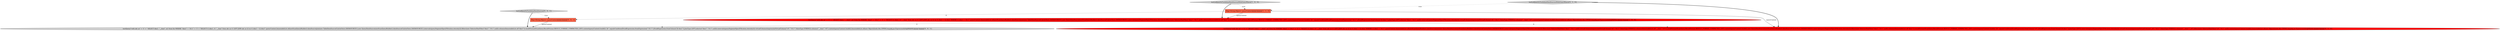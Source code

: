 digraph {
5 [style = filled, label = "Map<String,Object> queryContext@@@2@@@['0', '0', '1']", fillcolor = tomato, shape = box image = "AAA0AAABBB3BBB"];
3 [style = filled, label = "testQuery(\"with abc as\" + \"(\" + \" SELECT dim1, \"__time\", m1 from foo WHERE \"dim1\" = '10.1'\" + \")\" + \"SELECT t1.dim1, t1.\"__time\" from abc as t1 LEFT JOIN abc as t2 on t1.dim1 = t2.dim1 WHERE t1.dim1 = '10.1'\",queryContext,ImmutableList.of(newScanQueryBuilder().dataSource(join(new QueryDataSource(newScanQueryBuilder().dataSource(CalciteTests.DATASOURCE1).intervals(querySegmentSpec(Filtration.eternity())).filters(new SelectorDimFilter(\"dim1\",\"10.1\",null)).virtualColumns(expressionVirtualColumn(\"v0\",\"'10.1'\",ValueType.STRING)).columns(ImmutableList.of(\"__time\",\"v0\")).resultFormat(ScanQuery.ResultFormat.RESULT_FORMAT_COMPACTED_LIST).context(queryContext).build()),new QueryDataSource(newScanQueryBuilder().dataSource(CalciteTests.DATASOURCE1).intervals(querySegmentSpec(Filtration.eternity())).filters(new SelectorDimFilter(\"dim1\",\"10.1\",null)).columns(ImmutableList.of(\"dim1\")).resultFormat(ScanQuery.ResultFormat.RESULT_FORMAT_COMPACTED_LIST).context(queryContext).build()),\"j0.\",equalsCondition(DruidExpression.fromColumn(\"v0\"),DruidExpression.fromColumn(\"j0.dim1\")),JoinType.LEFT)).intervals(querySegmentSpec(Filtration.eternity())).virtualColumns(expressionVirtualColumn(\"_v0\",\"'10.1'\",ValueType.STRING)).columns(\"__time\",\"_v0\").filters(new SelectorDimFilter(\"v0\",\"10.1\",null)).context(queryContext).build()),ImmutableList.of(new Object((((edu.fdu.CPPDG.tinypdg.pe.ExpressionInfo@8fda8a))@@@3@@@['0', '1', '0']", fillcolor = red, shape = ellipse image = "AAA1AAABBB2BBB"];
6 [style = filled, label = "testLeftJoinOnTwoInlineDataSources['0', '0', '1']", fillcolor = lightgray, shape = diamond image = "AAA0AAABBB3BBB"];
2 [style = filled, label = "Map<String,Object> queryContext@@@2@@@['1', '1', '0']", fillcolor = tomato, shape = box image = "AAA0AAABBB1BBB"];
0 [style = filled, label = "testQuery(\"with abc as\" + \"(\" + \" SELECT dim1, \"__time\", m1 from foo WHERE \"dim1\" = '10.1'\" + \")\" + \"SELECT t1.dim1, t1.\"__time\" from abc as t1 LEFT JOIN abc as t2 on t1.dim1 = t2.dim1 WHERE t1.dim1 = '10.1'\",queryContext,ImmutableList.of(newScanQueryBuilder().dataSource(join(new TableDataSource(CalciteTests.DATASOURCE1),new QueryDataSource(newScanQueryBuilder().dataSource(CalciteTests.DATASOURCE1).intervals(querySegmentSpec(Filtration.eternity())).filters(new SelectorDimFilter(\"dim1\",\"10.1\",null)).columns(ImmutableList.of(\"dim1\")).resultFormat(ScanQuery.ResultFormat.RESULT_FORMAT_COMPACTED_LIST).context(queryContext).build()),\"j0.\",equalsCondition(DruidExpression.fromExpression(\"'10.1'\"),DruidExpression.fromColumn(\"j0.dim1\")),JoinType.LEFT,selector(\"dim1\",\"10.1\",null))).intervals(querySegmentSpec(Filtration.eternity())).virtualColumns(expressionVirtualColumn(\"v0\",\"'10.1'\",ValueType.STRING)).columns(\"__time\",\"v0\").context(queryContext).build()),ImmutableList.of(new Object((((edu.fdu.CPPDG.tinypdg.pe.ExpressionInfo@8fd9de))@@@3@@@['1', '0', '0']", fillcolor = red, shape = ellipse image = "AAA1AAABBB1BBB"];
4 [style = filled, label = "testLeftJoinOnTwoInlineDataSourcesWithOuterWhere['0', '1', '0']", fillcolor = lightgray, shape = diamond image = "AAA0AAABBB2BBB"];
7 [style = filled, label = "testQuery(\"with abc as\" + \"(\" + \" SELECT dim1, \"__time\", m1 from foo WHERE \"dim1\" = '10.1'\" + \")\" + \"SELECT t1.dim1, t1.\"__time\" from abc as t1 LEFT JOIN abc as t2 on t1.dim1 = t2.dim1\",queryContext,ImmutableList.of(newScanQueryBuilder().dataSource(join(new TableDataSource(CalciteTests.DATASOURCE1),new QueryDataSource(newScanQueryBuilder().dataSource(CalciteTests.DATASOURCE1).intervals(querySegmentSpec(Filtration.eternity())).filters(new SelectorDimFilter(\"dim1\",\"10.1\",null)).columns(ImmutableList.of(\"dim1\")).resultFormat(ScanQuery.ResultFormat.RESULT_FORMAT_COMPACTED_LIST).context(queryContext).build()),\"j0.\",equalsCondition(DruidExpression.fromExpression(\"'10.1'\"),DruidExpression.fromColumn(\"j0.dim1\")),JoinType.LEFT,selector(\"dim1\",\"10.1\",null))).intervals(querySegmentSpec(Filtration.eternity())).virtualColumns(expressionVirtualColumn(\"v0\",\"'10.1'\",ValueType.STRING)).columns(\"__time\",\"v0\").context(queryContext).build()),ImmutableList.of(new Object((((edu.fdu.CPPDG.tinypdg.pe.ExpressionInfo@8fdb06))@@@3@@@['0', '0', '1']", fillcolor = lightgray, shape = ellipse image = "AAA0AAABBB3BBB"];
1 [style = filled, label = "testLeftJoinOnTwoInlineDataSourcesWithOuterWhere['1', '0', '0']", fillcolor = lightgray, shape = diamond image = "AAA0AAABBB1BBB"];
4->3 [style = bold, label=""];
2->5 [style = dashed, label="0"];
6->5 [style = dotted, label="true"];
2->3 [style = solid, label="queryContext"];
1->0 [style = bold, label=""];
0->3 [style = dashed, label="0"];
1->2 [style = dotted, label="true"];
2->0 [style = solid, label="queryContext"];
6->7 [style = bold, label=""];
0->7 [style = dashed, label="0"];
4->2 [style = dotted, label="true"];
5->7 [style = solid, label="queryContext"];
}
